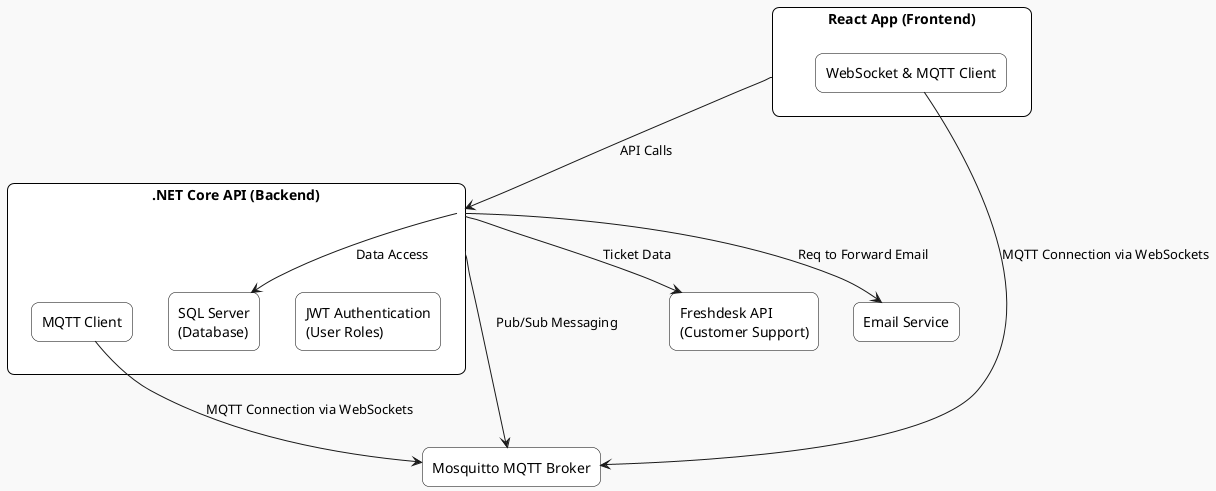 @startuml
!theme mars
skinparam rectangle {
  BackgroundColor White
  BorderColor Black
  RoundCorner 15
}

rectangle "React App (Frontend)" as Frontend {
  rectangle "WebSocket & MQTT Client" as FrontendMQTT
}

rectangle ".NET Core API (Backend)" as Backend {
  rectangle "JWT Authentication\n(User Roles)" as JWTAuth
  rectangle "SQL Server\n(Database)" as SQLServer
  rectangle "MQTT Client" as BackendMQTT
}

rectangle "Mosquitto MQTT Broker" as MQTTBroker

rectangle "Freshdesk API\n(Customer Support)" as FreshdeskAPI
rectangle "Email Service" as EmailService

FrontendMQTT --> MQTTBroker : MQTT Connection via WebSockets
BackendMQTT --> MQTTBroker : MQTT Connection via WebSockets
Frontend --> Backend : API Calls
Backend --> SQLServer : Data Access
Backend --> FreshdeskAPI : Ticket Data
Backend --> EmailService : Req to Forward Email
Backend --> MQTTBroker : Pub/Sub Messaging
@enduml
